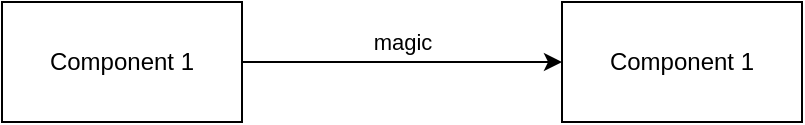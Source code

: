 <mxfile version="14.7.4" type="embed"><diagram id="23iRSUPoRavnBvh4doch" name="Page-1"><mxGraphModel dx="731" dy="646" grid="1" gridSize="10" guides="1" tooltips="1" connect="1" arrows="1" fold="1" page="1" pageScale="1" pageWidth="827" pageHeight="1169" math="0" shadow="0"><root><mxCell id="0"/><mxCell id="1" parent="0"/><mxCell id="4" style="edgeStyle=orthogonalEdgeStyle;rounded=0;orthogonalLoop=1;jettySize=auto;html=1;exitX=1;exitY=0.5;exitDx=0;exitDy=0;entryX=0;entryY=0.5;entryDx=0;entryDy=0;" edge="1" parent="1" source="2" target="3"><mxGeometry relative="1" as="geometry"/></mxCell><mxCell id="5" value="magic" style="edgeLabel;html=1;align=center;verticalAlign=middle;resizable=0;points=[];" vertex="1" connectable="0" parent="4"><mxGeometry x="-0.312" y="4" relative="1" as="geometry"><mxPoint x="25" y="-6" as="offset"/></mxGeometry></mxCell><mxCell id="2" value="Component 1" style="rounded=0;whiteSpace=wrap;html=1;" vertex="1" parent="1"><mxGeometry x="110" y="240" width="120" height="60" as="geometry"/></mxCell><mxCell id="3" value="Component 1" style="rounded=0;whiteSpace=wrap;html=1;" vertex="1" parent="1"><mxGeometry x="390" y="240" width="120" height="60" as="geometry"/></mxCell></root></mxGraphModel></diagram></mxfile>